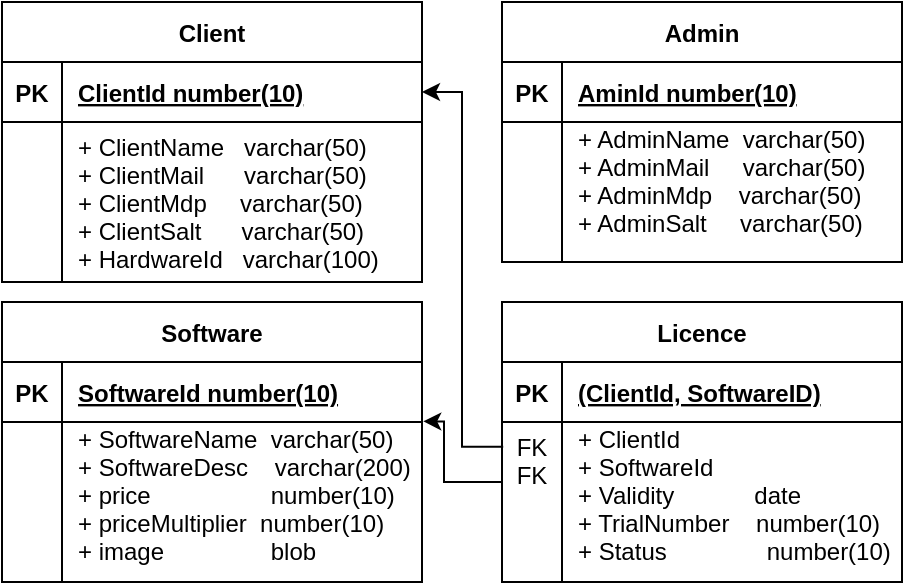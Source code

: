 <mxfile version="16.6.5" type="device"><diagram id="raCJKgqlP_Wga7yiVs-M" name="Page-1"><mxGraphModel dx="944" dy="549" grid="1" gridSize="10" guides="1" tooltips="1" connect="1" arrows="1" fold="1" page="1" pageScale="1" pageWidth="827" pageHeight="1169" math="0" shadow="0"><root><mxCell id="0"/><mxCell id="1" parent="0"/><mxCell id="fkIi3eZO2471IBBlQp6W-1" value="Client" style="shape=table;startSize=30;container=1;collapsible=1;childLayout=tableLayout;fixedRows=1;rowLines=0;fontStyle=1;align=center;resizeLast=1;" parent="1" vertex="1"><mxGeometry x="130" y="230" width="210" height="140" as="geometry"/></mxCell><mxCell id="fkIi3eZO2471IBBlQp6W-2" value="" style="shape=partialRectangle;collapsible=0;dropTarget=0;pointerEvents=0;fillColor=none;points=[[0,0.5],[1,0.5]];portConstraint=eastwest;top=0;left=0;right=0;bottom=1;" parent="fkIi3eZO2471IBBlQp6W-1" vertex="1"><mxGeometry y="30" width="210" height="30" as="geometry"/></mxCell><mxCell id="fkIi3eZO2471IBBlQp6W-3" value="PK" style="shape=partialRectangle;overflow=hidden;connectable=0;fillColor=none;top=0;left=0;bottom=0;right=0;fontStyle=1;" parent="fkIi3eZO2471IBBlQp6W-2" vertex="1"><mxGeometry width="30" height="30" as="geometry"><mxRectangle width="30" height="30" as="alternateBounds"/></mxGeometry></mxCell><mxCell id="fkIi3eZO2471IBBlQp6W-4" value="ClientId number(10)" style="shape=partialRectangle;overflow=hidden;connectable=0;fillColor=none;top=0;left=0;bottom=0;right=0;align=left;spacingLeft=6;fontStyle=5;" parent="fkIi3eZO2471IBBlQp6W-2" vertex="1"><mxGeometry x="30" width="180" height="30" as="geometry"><mxRectangle width="180" height="30" as="alternateBounds"/></mxGeometry></mxCell><mxCell id="fkIi3eZO2471IBBlQp6W-5" value="" style="shape=partialRectangle;collapsible=0;dropTarget=0;pointerEvents=0;fillColor=none;points=[[0,0.5],[1,0.5]];portConstraint=eastwest;top=0;left=0;right=0;bottom=0;" parent="fkIi3eZO2471IBBlQp6W-1" vertex="1"><mxGeometry y="60" width="210" height="80" as="geometry"/></mxCell><mxCell id="fkIi3eZO2471IBBlQp6W-6" value="" style="shape=partialRectangle;overflow=hidden;connectable=0;fillColor=none;top=0;left=0;bottom=0;right=0;" parent="fkIi3eZO2471IBBlQp6W-5" vertex="1"><mxGeometry width="30" height="80" as="geometry"><mxRectangle width="30" height="80" as="alternateBounds"/></mxGeometry></mxCell><mxCell id="fkIi3eZO2471IBBlQp6W-7" value="+ ClientName   varchar(50) &#xA;+ ClientMail      varchar(50) &#xA;+ ClientMdp     varchar(50)&#xA;+ ClientSalt      varchar(50)&#xA; + HardwareId   varchar(100)" style="shape=partialRectangle;overflow=hidden;connectable=0;fillColor=none;top=0;left=0;bottom=0;right=0;align=left;spacingLeft=6;" parent="fkIi3eZO2471IBBlQp6W-5" vertex="1"><mxGeometry x="30" width="180" height="80" as="geometry"><mxRectangle width="180" height="80" as="alternateBounds"/></mxGeometry></mxCell><mxCell id="fkIi3eZO2471IBBlQp6W-8" value="Software" style="shape=table;startSize=30;container=1;collapsible=1;childLayout=tableLayout;fixedRows=1;rowLines=0;fontStyle=1;align=center;resizeLast=1;" parent="1" vertex="1"><mxGeometry x="130" y="380" width="210" height="140" as="geometry"><mxRectangle x="130" y="380" width="80" height="30" as="alternateBounds"/></mxGeometry></mxCell><mxCell id="fkIi3eZO2471IBBlQp6W-9" value="" style="shape=partialRectangle;collapsible=0;dropTarget=0;pointerEvents=0;fillColor=none;points=[[0,0.5],[1,0.5]];portConstraint=eastwest;top=0;left=0;right=0;bottom=1;" parent="fkIi3eZO2471IBBlQp6W-8" vertex="1"><mxGeometry y="30" width="210" height="30" as="geometry"/></mxCell><mxCell id="fkIi3eZO2471IBBlQp6W-10" value="PK" style="shape=partialRectangle;overflow=hidden;connectable=0;fillColor=none;top=0;left=0;bottom=0;right=0;fontStyle=1;" parent="fkIi3eZO2471IBBlQp6W-9" vertex="1"><mxGeometry width="30" height="30" as="geometry"><mxRectangle width="30" height="30" as="alternateBounds"/></mxGeometry></mxCell><mxCell id="fkIi3eZO2471IBBlQp6W-11" value="SoftwareId number(10)" style="shape=partialRectangle;overflow=hidden;connectable=0;fillColor=none;top=0;left=0;bottom=0;right=0;align=left;spacingLeft=6;fontStyle=5;" parent="fkIi3eZO2471IBBlQp6W-9" vertex="1"><mxGeometry x="30" width="180" height="30" as="geometry"><mxRectangle width="180" height="30" as="alternateBounds"/></mxGeometry></mxCell><mxCell id="fkIi3eZO2471IBBlQp6W-12" value="" style="shape=partialRectangle;collapsible=0;dropTarget=0;pointerEvents=0;fillColor=none;points=[[0,0.5],[1,0.5]];portConstraint=eastwest;top=0;left=0;right=0;bottom=0;" parent="fkIi3eZO2471IBBlQp6W-8" vertex="1"><mxGeometry y="60" width="210" height="80" as="geometry"/></mxCell><mxCell id="fkIi3eZO2471IBBlQp6W-13" value="" style="shape=partialRectangle;overflow=hidden;connectable=0;fillColor=none;top=0;left=0;bottom=0;right=0;" parent="fkIi3eZO2471IBBlQp6W-12" vertex="1"><mxGeometry width="30" height="80" as="geometry"><mxRectangle width="30" height="80" as="alternateBounds"/></mxGeometry></mxCell><mxCell id="fkIi3eZO2471IBBlQp6W-14" value="+ SoftwareName  varchar(50)   &#xA;+ SoftwareDesc    varchar(200) &#xA;+ price                  number(10)&#xA;+ priceMultiplier  number(10)&#xA;+ image                blob &#xA;" style="shape=partialRectangle;overflow=hidden;connectable=0;fillColor=none;top=0;left=0;bottom=0;right=0;align=left;spacingLeft=6;verticalAlign=middle;" parent="fkIi3eZO2471IBBlQp6W-12" vertex="1"><mxGeometry x="30" width="180" height="80" as="geometry"><mxRectangle width="180" height="80" as="alternateBounds"/></mxGeometry></mxCell><mxCell id="fkIi3eZO2471IBBlQp6W-15" value="Licence" style="shape=table;startSize=30;container=1;collapsible=1;childLayout=tableLayout;fixedRows=1;rowLines=0;fontStyle=1;align=center;resizeLast=1;verticalAlign=middle;" parent="1" vertex="1"><mxGeometry x="380" y="380" width="200" height="140" as="geometry"/></mxCell><mxCell id="fkIi3eZO2471IBBlQp6W-16" value="" style="shape=partialRectangle;collapsible=0;dropTarget=0;pointerEvents=0;fillColor=none;points=[[0,0.5],[1,0.5]];portConstraint=eastwest;top=0;left=0;right=0;bottom=1;" parent="fkIi3eZO2471IBBlQp6W-15" vertex="1"><mxGeometry y="30" width="200" height="30" as="geometry"/></mxCell><mxCell id="fkIi3eZO2471IBBlQp6W-17" value="PK" style="shape=partialRectangle;overflow=hidden;connectable=0;fillColor=none;top=0;left=0;bottom=0;right=0;fontStyle=1;" parent="fkIi3eZO2471IBBlQp6W-16" vertex="1"><mxGeometry width="30" height="30" as="geometry"><mxRectangle width="30" height="30" as="alternateBounds"/></mxGeometry></mxCell><mxCell id="fkIi3eZO2471IBBlQp6W-18" value="(ClientId, SoftwareID)" style="shape=partialRectangle;overflow=hidden;connectable=0;fillColor=none;top=0;left=0;bottom=0;right=0;align=left;spacingLeft=6;fontStyle=5;" parent="fkIi3eZO2471IBBlQp6W-16" vertex="1"><mxGeometry x="30" width="170" height="30" as="geometry"><mxRectangle width="170" height="30" as="alternateBounds"/></mxGeometry></mxCell><mxCell id="fkIi3eZO2471IBBlQp6W-19" value="" style="shape=partialRectangle;collapsible=0;dropTarget=0;pointerEvents=0;fillColor=none;points=[[0,0.5],[1,0.5]];portConstraint=eastwest;top=0;left=0;right=0;bottom=0;" parent="fkIi3eZO2471IBBlQp6W-15" vertex="1"><mxGeometry y="60" width="200" height="80" as="geometry"/></mxCell><mxCell id="fkIi3eZO2471IBBlQp6W-20" value="FK&#xA;FK&#xA;&#xA;&#xA;" style="shape=partialRectangle;overflow=hidden;connectable=0;fillColor=none;top=0;left=0;bottom=0;right=0;" parent="fkIi3eZO2471IBBlQp6W-19" vertex="1"><mxGeometry width="30" height="80" as="geometry"><mxRectangle width="30" height="80" as="alternateBounds"/></mxGeometry></mxCell><mxCell id="fkIi3eZO2471IBBlQp6W-21" value="+ ClientId&#xA;+ SoftwareId&#xA;+ Validity            date              &#xA;+ TrialNumber    number(10) &#xA;+ Status               number(10) &#xA;" style="shape=partialRectangle;overflow=hidden;connectable=0;fillColor=none;top=0;left=0;bottom=0;right=0;align=left;spacingLeft=6;verticalAlign=middle;" parent="fkIi3eZO2471IBBlQp6W-19" vertex="1"><mxGeometry x="30" width="170" height="80" as="geometry"><mxRectangle width="170" height="80" as="alternateBounds"/></mxGeometry></mxCell><mxCell id="fkIi3eZO2471IBBlQp6W-22" value="Admin" style="shape=table;startSize=30;container=1;collapsible=1;childLayout=tableLayout;fixedRows=1;rowLines=0;fontStyle=1;align=center;resizeLast=1;" parent="1" vertex="1"><mxGeometry x="380" y="230" width="200" height="130" as="geometry"/></mxCell><mxCell id="fkIi3eZO2471IBBlQp6W-23" value="" style="shape=partialRectangle;collapsible=0;dropTarget=0;pointerEvents=0;fillColor=none;points=[[0,0.5],[1,0.5]];portConstraint=eastwest;top=0;left=0;right=0;bottom=1;" parent="fkIi3eZO2471IBBlQp6W-22" vertex="1"><mxGeometry y="30" width="200" height="30" as="geometry"/></mxCell><mxCell id="fkIi3eZO2471IBBlQp6W-24" value="PK" style="shape=partialRectangle;overflow=hidden;connectable=0;fillColor=none;top=0;left=0;bottom=0;right=0;fontStyle=1;" parent="fkIi3eZO2471IBBlQp6W-23" vertex="1"><mxGeometry width="30" height="30" as="geometry"><mxRectangle width="30" height="30" as="alternateBounds"/></mxGeometry></mxCell><mxCell id="fkIi3eZO2471IBBlQp6W-25" value="AminId number(10)" style="shape=partialRectangle;overflow=hidden;connectable=0;fillColor=none;top=0;left=0;bottom=0;right=0;align=left;spacingLeft=6;fontStyle=5;" parent="fkIi3eZO2471IBBlQp6W-23" vertex="1"><mxGeometry x="30" width="170" height="30" as="geometry"><mxRectangle width="170" height="30" as="alternateBounds"/></mxGeometry></mxCell><mxCell id="fkIi3eZO2471IBBlQp6W-26" value="" style="shape=partialRectangle;collapsible=0;dropTarget=0;pointerEvents=0;fillColor=none;points=[[0,0.5],[1,0.5]];portConstraint=eastwest;top=0;left=0;right=0;bottom=0;" parent="fkIi3eZO2471IBBlQp6W-22" vertex="1"><mxGeometry y="60" width="200" height="70" as="geometry"/></mxCell><mxCell id="fkIi3eZO2471IBBlQp6W-27" value="" style="shape=partialRectangle;overflow=hidden;connectable=0;fillColor=none;top=0;left=0;bottom=0;right=0;" parent="fkIi3eZO2471IBBlQp6W-26" vertex="1"><mxGeometry width="30" height="70" as="geometry"><mxRectangle width="30" height="70" as="alternateBounds"/></mxGeometry></mxCell><mxCell id="fkIi3eZO2471IBBlQp6W-28" value="+ AdminName  varchar(50) &#xA;+ AdminMail     varchar(50) &#xA;+ AdminMdp    varchar(50)&#xA;+ AdminSalt     varchar(50)&#xA; " style="shape=partialRectangle;overflow=hidden;connectable=0;fillColor=none;top=0;left=0;bottom=0;right=0;align=left;spacingLeft=6;" parent="fkIi3eZO2471IBBlQp6W-26" vertex="1"><mxGeometry x="30" width="170" height="70" as="geometry"><mxRectangle width="170" height="70" as="alternateBounds"/></mxGeometry></mxCell><mxCell id="fkIi3eZO2471IBBlQp6W-29" style="edgeStyle=orthogonalEdgeStyle;rounded=0;orthogonalLoop=1;jettySize=auto;html=1;entryX=0.003;entryY=0.155;entryDx=0;entryDy=0;entryPerimeter=0;startArrow=classic;startFill=1;endArrow=none;endFill=0;" parent="1" source="fkIi3eZO2471IBBlQp6W-2" target="fkIi3eZO2471IBBlQp6W-19" edge="1"><mxGeometry relative="1" as="geometry"><Array as="points"><mxPoint x="360" y="275"/><mxPoint x="360" y="452"/></Array></mxGeometry></mxCell><mxCell id="fkIi3eZO2471IBBlQp6W-30" value="" style="edgeStyle=orthogonalEdgeStyle;rounded=0;orthogonalLoop=1;jettySize=auto;html=1;entryX=1.003;entryY=-0.004;entryDx=0;entryDy=0;entryPerimeter=0;" parent="1" source="fkIi3eZO2471IBBlQp6W-19" target="fkIi3eZO2471IBBlQp6W-12" edge="1"><mxGeometry relative="1" as="geometry"><Array as="points"><mxPoint x="351" y="470"/></Array></mxGeometry></mxCell></root></mxGraphModel></diagram></mxfile>